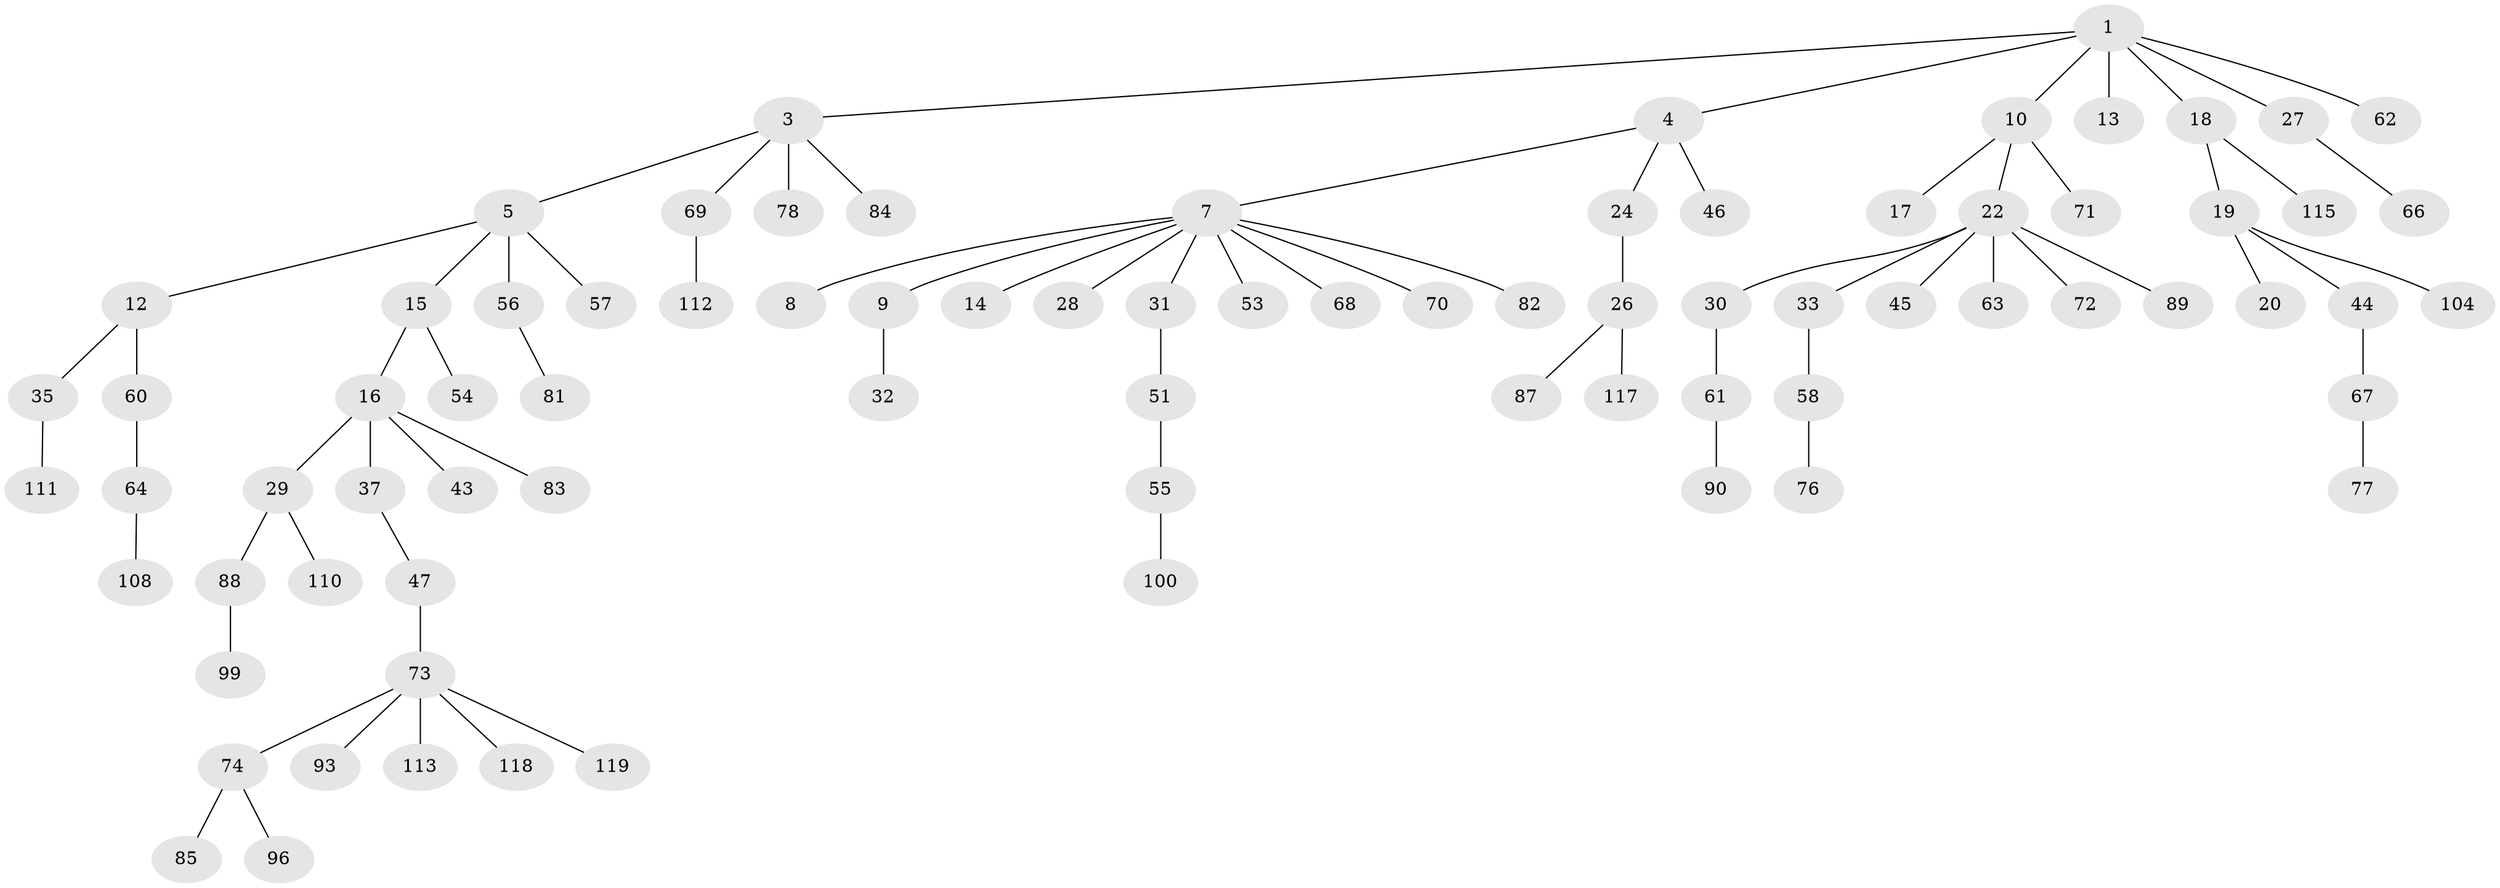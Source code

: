 // Generated by graph-tools (version 1.1) at 2025/52/02/27/25 19:52:11]
// undirected, 81 vertices, 80 edges
graph export_dot {
graph [start="1"]
  node [color=gray90,style=filled];
  1 [super="+2"];
  3 [super="+6"];
  4 [super="+38"];
  5 [super="+103"];
  7 [super="+11"];
  8;
  9;
  10 [super="+41"];
  12 [super="+25"];
  13;
  14;
  15 [super="+59"];
  16 [super="+21"];
  17;
  18;
  19 [super="+36"];
  20 [super="+107"];
  22 [super="+23"];
  24 [super="+42"];
  26 [super="+34"];
  27 [super="+48"];
  28 [super="+52"];
  29 [super="+39"];
  30 [super="+40"];
  31;
  32 [super="+98"];
  33 [super="+49"];
  35;
  37 [super="+106"];
  43;
  44;
  45 [super="+50"];
  46;
  47;
  51 [super="+101"];
  53 [super="+105"];
  54;
  55 [super="+94"];
  56;
  57;
  58 [super="+79"];
  60 [super="+102"];
  61 [super="+65"];
  62 [super="+116"];
  63;
  64 [super="+75"];
  66;
  67 [super="+80"];
  68;
  69 [super="+97"];
  70;
  71;
  72;
  73 [super="+95"];
  74 [super="+114"];
  76 [super="+86"];
  77;
  78;
  81 [super="+92"];
  82;
  83;
  84;
  85;
  87;
  88 [super="+91"];
  89;
  90;
  93;
  96;
  99;
  100 [super="+109"];
  104;
  108;
  110;
  111;
  112;
  113;
  115;
  117;
  118;
  119;
  1 -- 4;
  1 -- 18;
  1 -- 3;
  1 -- 10;
  1 -- 27;
  1 -- 13;
  1 -- 62;
  3 -- 5;
  3 -- 69;
  3 -- 78;
  3 -- 84;
  4 -- 7;
  4 -- 24;
  4 -- 46;
  5 -- 12;
  5 -- 15;
  5 -- 56;
  5 -- 57;
  7 -- 8;
  7 -- 9;
  7 -- 53;
  7 -- 82;
  7 -- 68;
  7 -- 70;
  7 -- 28;
  7 -- 14;
  7 -- 31;
  9 -- 32;
  10 -- 17;
  10 -- 22;
  10 -- 71;
  12 -- 60;
  12 -- 35;
  15 -- 16;
  15 -- 54;
  16 -- 83;
  16 -- 37;
  16 -- 43;
  16 -- 29;
  18 -- 19;
  18 -- 115;
  19 -- 20;
  19 -- 44;
  19 -- 104;
  22 -- 33;
  22 -- 45;
  22 -- 63;
  22 -- 89;
  22 -- 72;
  22 -- 30;
  24 -- 26;
  26 -- 87;
  26 -- 117;
  27 -- 66;
  29 -- 88;
  29 -- 110;
  30 -- 61;
  31 -- 51;
  33 -- 58;
  35 -- 111;
  37 -- 47;
  44 -- 67;
  47 -- 73;
  51 -- 55;
  55 -- 100;
  56 -- 81;
  58 -- 76;
  60 -- 64;
  61 -- 90;
  64 -- 108;
  67 -- 77;
  69 -- 112;
  73 -- 74;
  73 -- 93;
  73 -- 113;
  73 -- 118;
  73 -- 119;
  74 -- 85;
  74 -- 96;
  88 -- 99;
}
